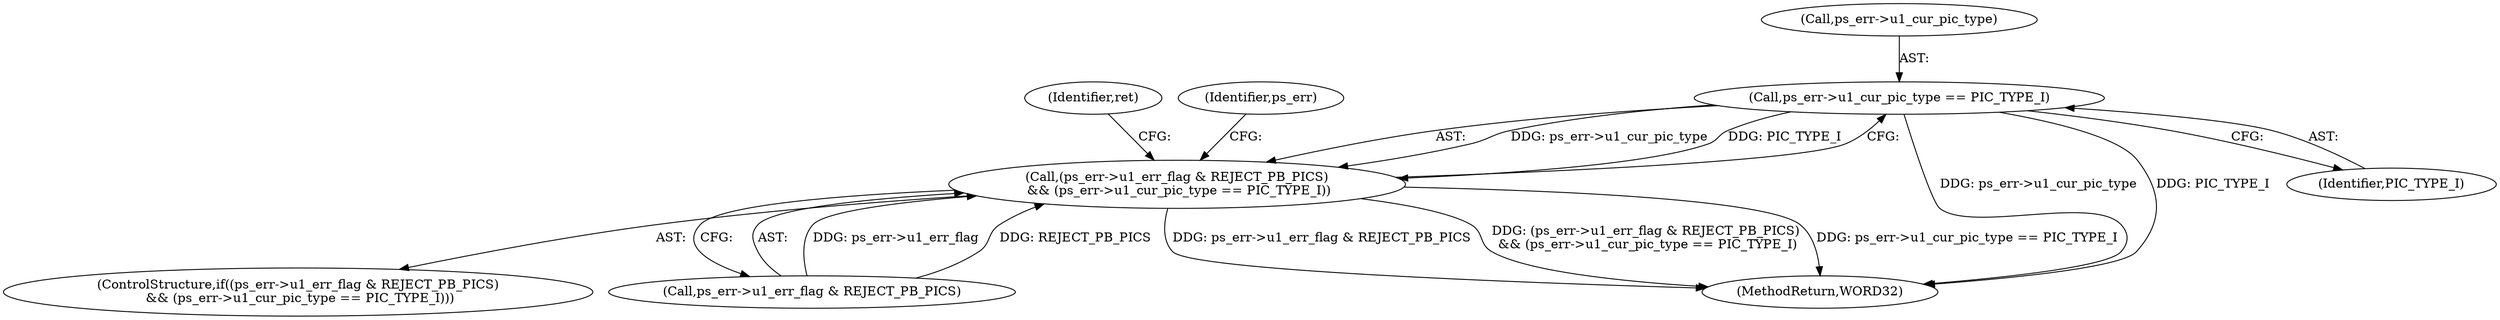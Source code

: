digraph "0_Android_a78887bcffbc2995cf9ed72e0697acf560875e9e_2@pointer" {
"1002557" [label="(Call,ps_err->u1_cur_pic_type == PIC_TYPE_I)"];
"1002551" [label="(Call,(ps_err->u1_err_flag & REJECT_PB_PICS)\n && (ps_err->u1_cur_pic_type == PIC_TYPE_I))"];
"1002552" [label="(Call,ps_err->u1_err_flag & REJECT_PB_PICS)"];
"1002557" [label="(Call,ps_err->u1_cur_pic_type == PIC_TYPE_I)"];
"1002550" [label="(ControlStructure,if((ps_err->u1_err_flag & REJECT_PB_PICS)\n && (ps_err->u1_cur_pic_type == PIC_TYPE_I)))"];
"1002569" [label="(Identifier,ret)"];
"1002551" [label="(Call,(ps_err->u1_err_flag & REJECT_PB_PICS)\n && (ps_err->u1_cur_pic_type == PIC_TYPE_I))"];
"1002565" [label="(Identifier,ps_err)"];
"1002570" [label="(MethodReturn,WORD32)"];
"1002561" [label="(Identifier,PIC_TYPE_I)"];
"1002558" [label="(Call,ps_err->u1_cur_pic_type)"];
"1002557" -> "1002551"  [label="AST: "];
"1002557" -> "1002561"  [label="CFG: "];
"1002558" -> "1002557"  [label="AST: "];
"1002561" -> "1002557"  [label="AST: "];
"1002551" -> "1002557"  [label="CFG: "];
"1002557" -> "1002570"  [label="DDG: ps_err->u1_cur_pic_type"];
"1002557" -> "1002570"  [label="DDG: PIC_TYPE_I"];
"1002557" -> "1002551"  [label="DDG: ps_err->u1_cur_pic_type"];
"1002557" -> "1002551"  [label="DDG: PIC_TYPE_I"];
"1002551" -> "1002550"  [label="AST: "];
"1002551" -> "1002552"  [label="CFG: "];
"1002552" -> "1002551"  [label="AST: "];
"1002565" -> "1002551"  [label="CFG: "];
"1002569" -> "1002551"  [label="CFG: "];
"1002551" -> "1002570"  [label="DDG: ps_err->u1_err_flag & REJECT_PB_PICS"];
"1002551" -> "1002570"  [label="DDG: (ps_err->u1_err_flag & REJECT_PB_PICS)\n && (ps_err->u1_cur_pic_type == PIC_TYPE_I)"];
"1002551" -> "1002570"  [label="DDG: ps_err->u1_cur_pic_type == PIC_TYPE_I"];
"1002552" -> "1002551"  [label="DDG: ps_err->u1_err_flag"];
"1002552" -> "1002551"  [label="DDG: REJECT_PB_PICS"];
}
